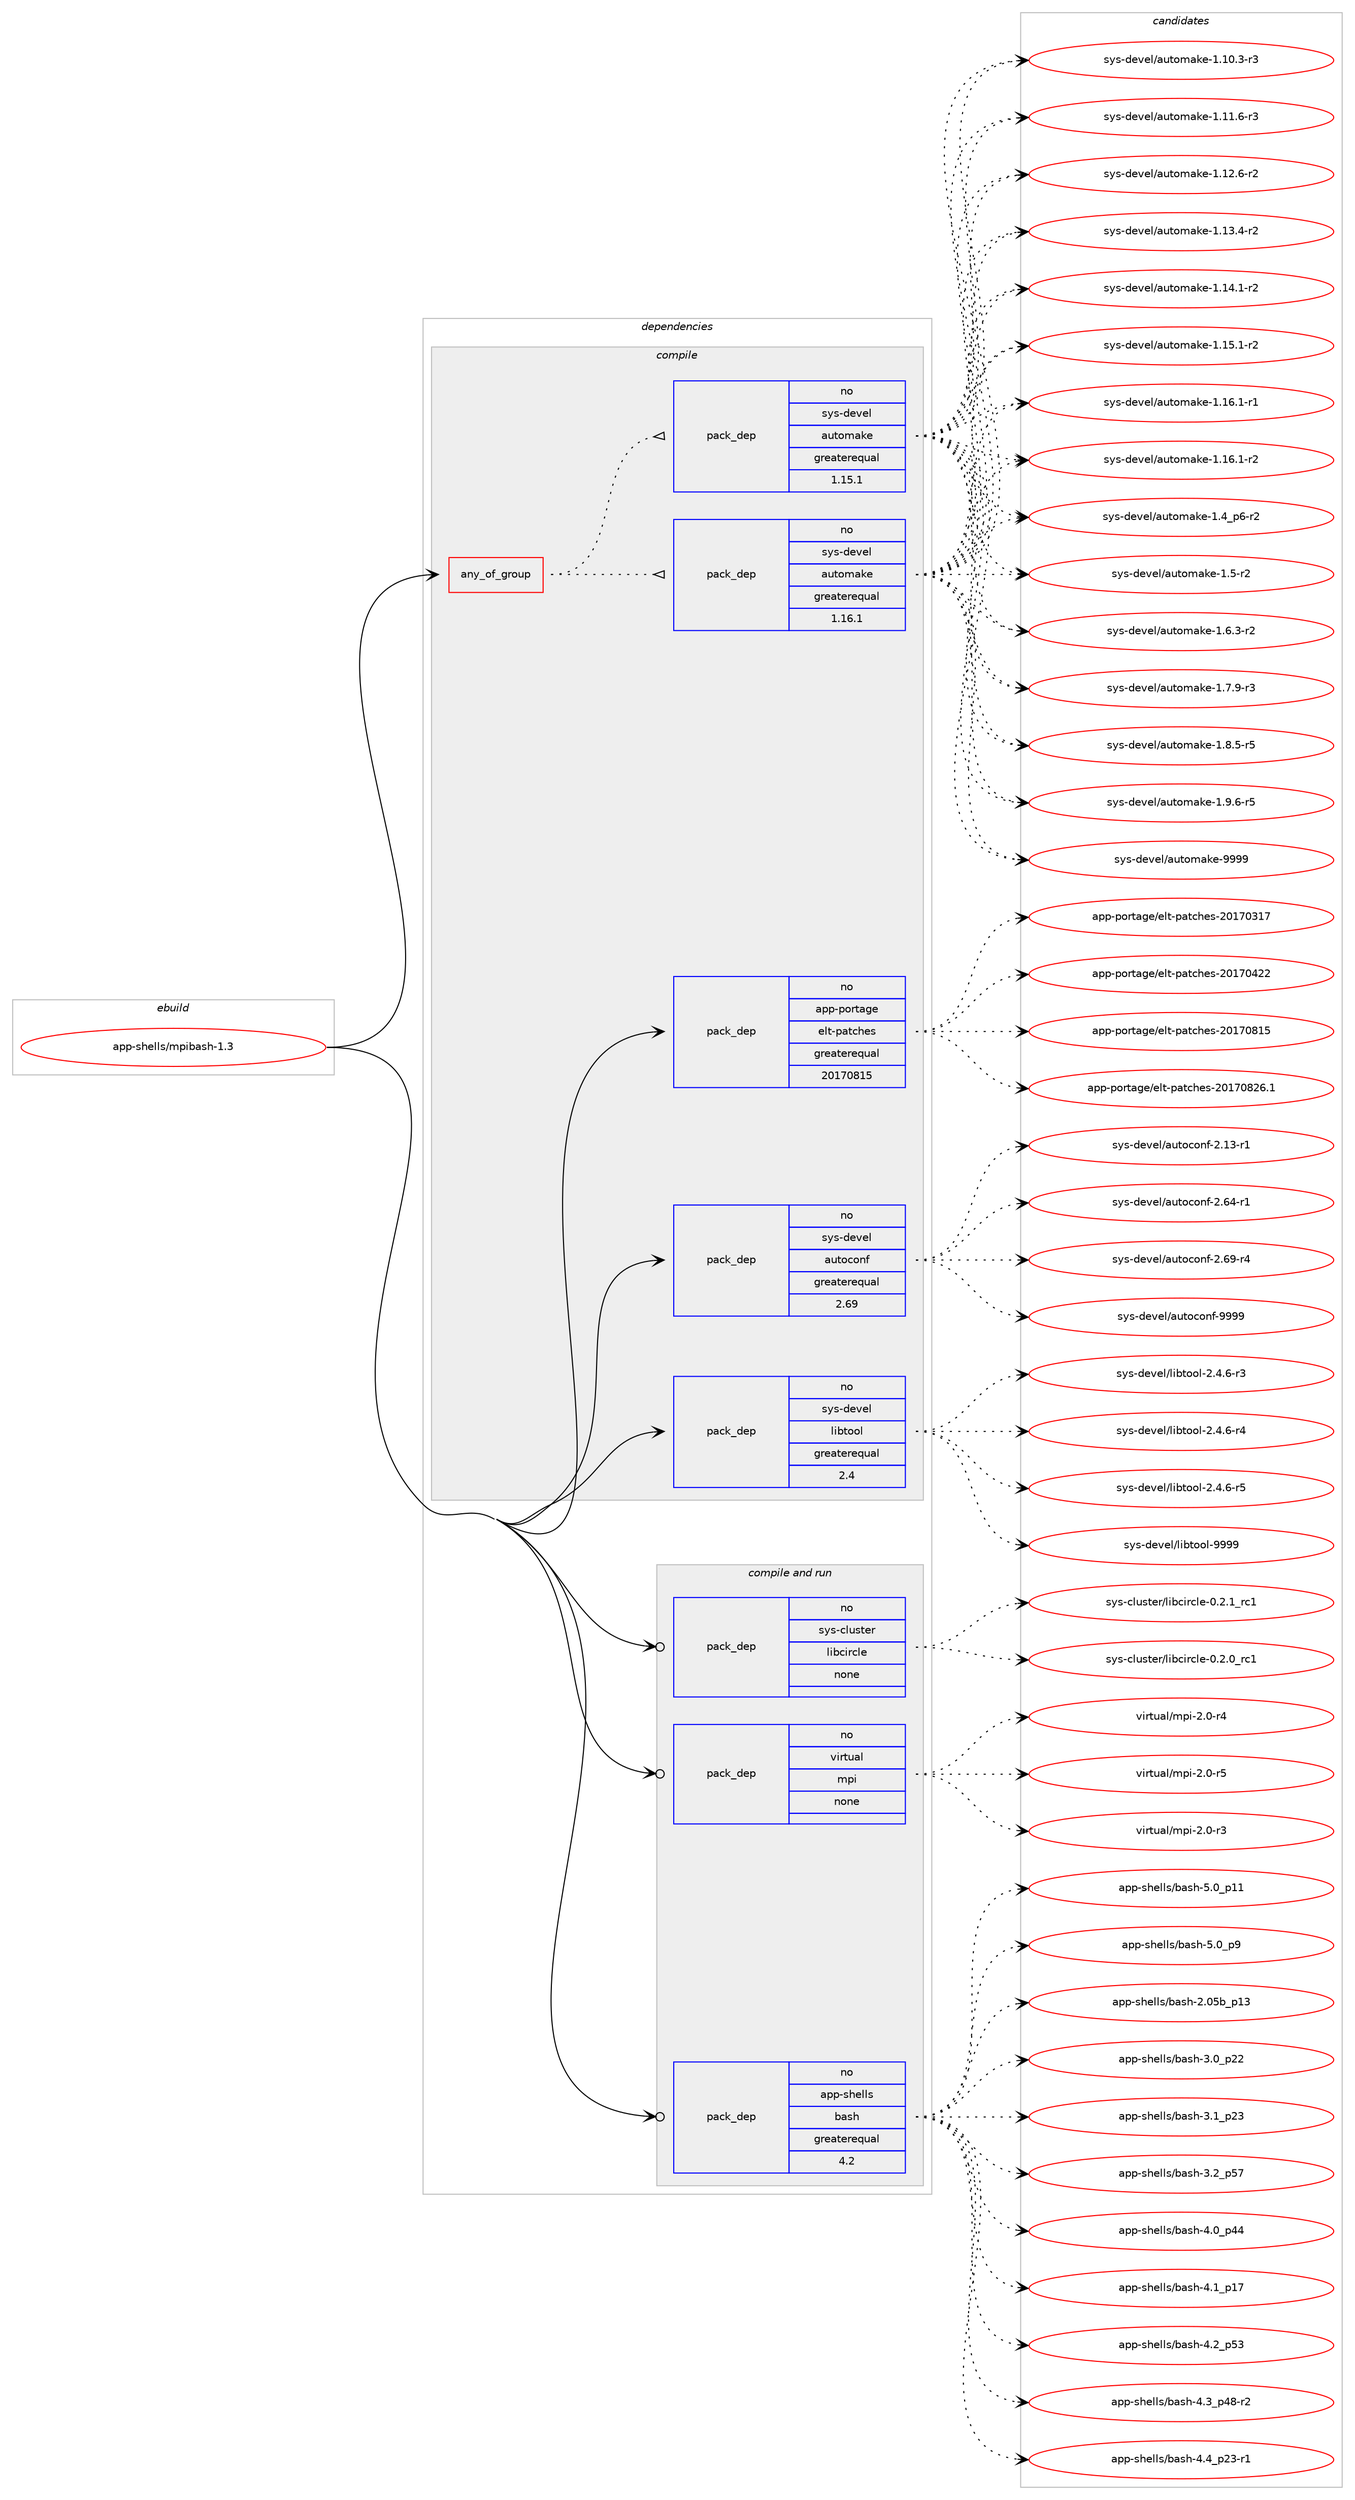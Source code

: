 digraph prolog {

# *************
# Graph options
# *************

newrank=true;
concentrate=true;
compound=true;
graph [rankdir=LR,fontname=Helvetica,fontsize=10,ranksep=1.5];#, ranksep=2.5, nodesep=0.2];
edge  [arrowhead=vee];
node  [fontname=Helvetica,fontsize=10];

# **********
# The ebuild
# **********

subgraph cluster_leftcol {
color=gray;
rank=same;
label=<<i>ebuild</i>>;
id [label="app-shells/mpibash-1.3", color=red, width=4, href="../app-shells/mpibash-1.3.svg"];
}

# ****************
# The dependencies
# ****************

subgraph cluster_midcol {
color=gray;
label=<<i>dependencies</i>>;
subgraph cluster_compile {
fillcolor="#eeeeee";
style=filled;
label=<<i>compile</i>>;
subgraph any8841 {
dependency507147 [label=<<TABLE BORDER="0" CELLBORDER="1" CELLSPACING="0" CELLPADDING="4"><TR><TD CELLPADDING="10">any_of_group</TD></TR></TABLE>>, shape=none, color=red];subgraph pack376905 {
dependency507148 [label=<<TABLE BORDER="0" CELLBORDER="1" CELLSPACING="0" CELLPADDING="4" WIDTH="220"><TR><TD ROWSPAN="6" CELLPADDING="30">pack_dep</TD></TR><TR><TD WIDTH="110">no</TD></TR><TR><TD>sys-devel</TD></TR><TR><TD>automake</TD></TR><TR><TD>greaterequal</TD></TR><TR><TD>1.16.1</TD></TR></TABLE>>, shape=none, color=blue];
}
dependency507147:e -> dependency507148:w [weight=20,style="dotted",arrowhead="oinv"];
subgraph pack376906 {
dependency507149 [label=<<TABLE BORDER="0" CELLBORDER="1" CELLSPACING="0" CELLPADDING="4" WIDTH="220"><TR><TD ROWSPAN="6" CELLPADDING="30">pack_dep</TD></TR><TR><TD WIDTH="110">no</TD></TR><TR><TD>sys-devel</TD></TR><TR><TD>automake</TD></TR><TR><TD>greaterequal</TD></TR><TR><TD>1.15.1</TD></TR></TABLE>>, shape=none, color=blue];
}
dependency507147:e -> dependency507149:w [weight=20,style="dotted",arrowhead="oinv"];
}
id:e -> dependency507147:w [weight=20,style="solid",arrowhead="vee"];
subgraph pack376907 {
dependency507150 [label=<<TABLE BORDER="0" CELLBORDER="1" CELLSPACING="0" CELLPADDING="4" WIDTH="220"><TR><TD ROWSPAN="6" CELLPADDING="30">pack_dep</TD></TR><TR><TD WIDTH="110">no</TD></TR><TR><TD>app-portage</TD></TR><TR><TD>elt-patches</TD></TR><TR><TD>greaterequal</TD></TR><TR><TD>20170815</TD></TR></TABLE>>, shape=none, color=blue];
}
id:e -> dependency507150:w [weight=20,style="solid",arrowhead="vee"];
subgraph pack376908 {
dependency507151 [label=<<TABLE BORDER="0" CELLBORDER="1" CELLSPACING="0" CELLPADDING="4" WIDTH="220"><TR><TD ROWSPAN="6" CELLPADDING="30">pack_dep</TD></TR><TR><TD WIDTH="110">no</TD></TR><TR><TD>sys-devel</TD></TR><TR><TD>autoconf</TD></TR><TR><TD>greaterequal</TD></TR><TR><TD>2.69</TD></TR></TABLE>>, shape=none, color=blue];
}
id:e -> dependency507151:w [weight=20,style="solid",arrowhead="vee"];
subgraph pack376909 {
dependency507152 [label=<<TABLE BORDER="0" CELLBORDER="1" CELLSPACING="0" CELLPADDING="4" WIDTH="220"><TR><TD ROWSPAN="6" CELLPADDING="30">pack_dep</TD></TR><TR><TD WIDTH="110">no</TD></TR><TR><TD>sys-devel</TD></TR><TR><TD>libtool</TD></TR><TR><TD>greaterequal</TD></TR><TR><TD>2.4</TD></TR></TABLE>>, shape=none, color=blue];
}
id:e -> dependency507152:w [weight=20,style="solid",arrowhead="vee"];
}
subgraph cluster_compileandrun {
fillcolor="#eeeeee";
style=filled;
label=<<i>compile and run</i>>;
subgraph pack376910 {
dependency507153 [label=<<TABLE BORDER="0" CELLBORDER="1" CELLSPACING="0" CELLPADDING="4" WIDTH="220"><TR><TD ROWSPAN="6" CELLPADDING="30">pack_dep</TD></TR><TR><TD WIDTH="110">no</TD></TR><TR><TD>app-shells</TD></TR><TR><TD>bash</TD></TR><TR><TD>greaterequal</TD></TR><TR><TD>4.2</TD></TR></TABLE>>, shape=none, color=blue];
}
id:e -> dependency507153:w [weight=20,style="solid",arrowhead="odotvee"];
subgraph pack376911 {
dependency507154 [label=<<TABLE BORDER="0" CELLBORDER="1" CELLSPACING="0" CELLPADDING="4" WIDTH="220"><TR><TD ROWSPAN="6" CELLPADDING="30">pack_dep</TD></TR><TR><TD WIDTH="110">no</TD></TR><TR><TD>sys-cluster</TD></TR><TR><TD>libcircle</TD></TR><TR><TD>none</TD></TR><TR><TD></TD></TR></TABLE>>, shape=none, color=blue];
}
id:e -> dependency507154:w [weight=20,style="solid",arrowhead="odotvee"];
subgraph pack376912 {
dependency507155 [label=<<TABLE BORDER="0" CELLBORDER="1" CELLSPACING="0" CELLPADDING="4" WIDTH="220"><TR><TD ROWSPAN="6" CELLPADDING="30">pack_dep</TD></TR><TR><TD WIDTH="110">no</TD></TR><TR><TD>virtual</TD></TR><TR><TD>mpi</TD></TR><TR><TD>none</TD></TR><TR><TD></TD></TR></TABLE>>, shape=none, color=blue];
}
id:e -> dependency507155:w [weight=20,style="solid",arrowhead="odotvee"];
}
subgraph cluster_run {
fillcolor="#eeeeee";
style=filled;
label=<<i>run</i>>;
}
}

# **************
# The candidates
# **************

subgraph cluster_choices {
rank=same;
color=gray;
label=<<i>candidates</i>>;

subgraph choice376905 {
color=black;
nodesep=1;
choice11512111545100101118101108479711711611110997107101454946494846514511451 [label="sys-devel/automake-1.10.3-r3", color=red, width=4,href="../sys-devel/automake-1.10.3-r3.svg"];
choice11512111545100101118101108479711711611110997107101454946494946544511451 [label="sys-devel/automake-1.11.6-r3", color=red, width=4,href="../sys-devel/automake-1.11.6-r3.svg"];
choice11512111545100101118101108479711711611110997107101454946495046544511450 [label="sys-devel/automake-1.12.6-r2", color=red, width=4,href="../sys-devel/automake-1.12.6-r2.svg"];
choice11512111545100101118101108479711711611110997107101454946495146524511450 [label="sys-devel/automake-1.13.4-r2", color=red, width=4,href="../sys-devel/automake-1.13.4-r2.svg"];
choice11512111545100101118101108479711711611110997107101454946495246494511450 [label="sys-devel/automake-1.14.1-r2", color=red, width=4,href="../sys-devel/automake-1.14.1-r2.svg"];
choice11512111545100101118101108479711711611110997107101454946495346494511450 [label="sys-devel/automake-1.15.1-r2", color=red, width=4,href="../sys-devel/automake-1.15.1-r2.svg"];
choice11512111545100101118101108479711711611110997107101454946495446494511449 [label="sys-devel/automake-1.16.1-r1", color=red, width=4,href="../sys-devel/automake-1.16.1-r1.svg"];
choice11512111545100101118101108479711711611110997107101454946495446494511450 [label="sys-devel/automake-1.16.1-r2", color=red, width=4,href="../sys-devel/automake-1.16.1-r2.svg"];
choice115121115451001011181011084797117116111109971071014549465295112544511450 [label="sys-devel/automake-1.4_p6-r2", color=red, width=4,href="../sys-devel/automake-1.4_p6-r2.svg"];
choice11512111545100101118101108479711711611110997107101454946534511450 [label="sys-devel/automake-1.5-r2", color=red, width=4,href="../sys-devel/automake-1.5-r2.svg"];
choice115121115451001011181011084797117116111109971071014549465446514511450 [label="sys-devel/automake-1.6.3-r2", color=red, width=4,href="../sys-devel/automake-1.6.3-r2.svg"];
choice115121115451001011181011084797117116111109971071014549465546574511451 [label="sys-devel/automake-1.7.9-r3", color=red, width=4,href="../sys-devel/automake-1.7.9-r3.svg"];
choice115121115451001011181011084797117116111109971071014549465646534511453 [label="sys-devel/automake-1.8.5-r5", color=red, width=4,href="../sys-devel/automake-1.8.5-r5.svg"];
choice115121115451001011181011084797117116111109971071014549465746544511453 [label="sys-devel/automake-1.9.6-r5", color=red, width=4,href="../sys-devel/automake-1.9.6-r5.svg"];
choice115121115451001011181011084797117116111109971071014557575757 [label="sys-devel/automake-9999", color=red, width=4,href="../sys-devel/automake-9999.svg"];
dependency507148:e -> choice11512111545100101118101108479711711611110997107101454946494846514511451:w [style=dotted,weight="100"];
dependency507148:e -> choice11512111545100101118101108479711711611110997107101454946494946544511451:w [style=dotted,weight="100"];
dependency507148:e -> choice11512111545100101118101108479711711611110997107101454946495046544511450:w [style=dotted,weight="100"];
dependency507148:e -> choice11512111545100101118101108479711711611110997107101454946495146524511450:w [style=dotted,weight="100"];
dependency507148:e -> choice11512111545100101118101108479711711611110997107101454946495246494511450:w [style=dotted,weight="100"];
dependency507148:e -> choice11512111545100101118101108479711711611110997107101454946495346494511450:w [style=dotted,weight="100"];
dependency507148:e -> choice11512111545100101118101108479711711611110997107101454946495446494511449:w [style=dotted,weight="100"];
dependency507148:e -> choice11512111545100101118101108479711711611110997107101454946495446494511450:w [style=dotted,weight="100"];
dependency507148:e -> choice115121115451001011181011084797117116111109971071014549465295112544511450:w [style=dotted,weight="100"];
dependency507148:e -> choice11512111545100101118101108479711711611110997107101454946534511450:w [style=dotted,weight="100"];
dependency507148:e -> choice115121115451001011181011084797117116111109971071014549465446514511450:w [style=dotted,weight="100"];
dependency507148:e -> choice115121115451001011181011084797117116111109971071014549465546574511451:w [style=dotted,weight="100"];
dependency507148:e -> choice115121115451001011181011084797117116111109971071014549465646534511453:w [style=dotted,weight="100"];
dependency507148:e -> choice115121115451001011181011084797117116111109971071014549465746544511453:w [style=dotted,weight="100"];
dependency507148:e -> choice115121115451001011181011084797117116111109971071014557575757:w [style=dotted,weight="100"];
}
subgraph choice376906 {
color=black;
nodesep=1;
choice11512111545100101118101108479711711611110997107101454946494846514511451 [label="sys-devel/automake-1.10.3-r3", color=red, width=4,href="../sys-devel/automake-1.10.3-r3.svg"];
choice11512111545100101118101108479711711611110997107101454946494946544511451 [label="sys-devel/automake-1.11.6-r3", color=red, width=4,href="../sys-devel/automake-1.11.6-r3.svg"];
choice11512111545100101118101108479711711611110997107101454946495046544511450 [label="sys-devel/automake-1.12.6-r2", color=red, width=4,href="../sys-devel/automake-1.12.6-r2.svg"];
choice11512111545100101118101108479711711611110997107101454946495146524511450 [label="sys-devel/automake-1.13.4-r2", color=red, width=4,href="../sys-devel/automake-1.13.4-r2.svg"];
choice11512111545100101118101108479711711611110997107101454946495246494511450 [label="sys-devel/automake-1.14.1-r2", color=red, width=4,href="../sys-devel/automake-1.14.1-r2.svg"];
choice11512111545100101118101108479711711611110997107101454946495346494511450 [label="sys-devel/automake-1.15.1-r2", color=red, width=4,href="../sys-devel/automake-1.15.1-r2.svg"];
choice11512111545100101118101108479711711611110997107101454946495446494511449 [label="sys-devel/automake-1.16.1-r1", color=red, width=4,href="../sys-devel/automake-1.16.1-r1.svg"];
choice11512111545100101118101108479711711611110997107101454946495446494511450 [label="sys-devel/automake-1.16.1-r2", color=red, width=4,href="../sys-devel/automake-1.16.1-r2.svg"];
choice115121115451001011181011084797117116111109971071014549465295112544511450 [label="sys-devel/automake-1.4_p6-r2", color=red, width=4,href="../sys-devel/automake-1.4_p6-r2.svg"];
choice11512111545100101118101108479711711611110997107101454946534511450 [label="sys-devel/automake-1.5-r2", color=red, width=4,href="../sys-devel/automake-1.5-r2.svg"];
choice115121115451001011181011084797117116111109971071014549465446514511450 [label="sys-devel/automake-1.6.3-r2", color=red, width=4,href="../sys-devel/automake-1.6.3-r2.svg"];
choice115121115451001011181011084797117116111109971071014549465546574511451 [label="sys-devel/automake-1.7.9-r3", color=red, width=4,href="../sys-devel/automake-1.7.9-r3.svg"];
choice115121115451001011181011084797117116111109971071014549465646534511453 [label="sys-devel/automake-1.8.5-r5", color=red, width=4,href="../sys-devel/automake-1.8.5-r5.svg"];
choice115121115451001011181011084797117116111109971071014549465746544511453 [label="sys-devel/automake-1.9.6-r5", color=red, width=4,href="../sys-devel/automake-1.9.6-r5.svg"];
choice115121115451001011181011084797117116111109971071014557575757 [label="sys-devel/automake-9999", color=red, width=4,href="../sys-devel/automake-9999.svg"];
dependency507149:e -> choice11512111545100101118101108479711711611110997107101454946494846514511451:w [style=dotted,weight="100"];
dependency507149:e -> choice11512111545100101118101108479711711611110997107101454946494946544511451:w [style=dotted,weight="100"];
dependency507149:e -> choice11512111545100101118101108479711711611110997107101454946495046544511450:w [style=dotted,weight="100"];
dependency507149:e -> choice11512111545100101118101108479711711611110997107101454946495146524511450:w [style=dotted,weight="100"];
dependency507149:e -> choice11512111545100101118101108479711711611110997107101454946495246494511450:w [style=dotted,weight="100"];
dependency507149:e -> choice11512111545100101118101108479711711611110997107101454946495346494511450:w [style=dotted,weight="100"];
dependency507149:e -> choice11512111545100101118101108479711711611110997107101454946495446494511449:w [style=dotted,weight="100"];
dependency507149:e -> choice11512111545100101118101108479711711611110997107101454946495446494511450:w [style=dotted,weight="100"];
dependency507149:e -> choice115121115451001011181011084797117116111109971071014549465295112544511450:w [style=dotted,weight="100"];
dependency507149:e -> choice11512111545100101118101108479711711611110997107101454946534511450:w [style=dotted,weight="100"];
dependency507149:e -> choice115121115451001011181011084797117116111109971071014549465446514511450:w [style=dotted,weight="100"];
dependency507149:e -> choice115121115451001011181011084797117116111109971071014549465546574511451:w [style=dotted,weight="100"];
dependency507149:e -> choice115121115451001011181011084797117116111109971071014549465646534511453:w [style=dotted,weight="100"];
dependency507149:e -> choice115121115451001011181011084797117116111109971071014549465746544511453:w [style=dotted,weight="100"];
dependency507149:e -> choice115121115451001011181011084797117116111109971071014557575757:w [style=dotted,weight="100"];
}
subgraph choice376907 {
color=black;
nodesep=1;
choice97112112451121111141169710310147101108116451129711699104101115455048495548514955 [label="app-portage/elt-patches-20170317", color=red, width=4,href="../app-portage/elt-patches-20170317.svg"];
choice97112112451121111141169710310147101108116451129711699104101115455048495548525050 [label="app-portage/elt-patches-20170422", color=red, width=4,href="../app-portage/elt-patches-20170422.svg"];
choice97112112451121111141169710310147101108116451129711699104101115455048495548564953 [label="app-portage/elt-patches-20170815", color=red, width=4,href="../app-portage/elt-patches-20170815.svg"];
choice971121124511211111411697103101471011081164511297116991041011154550484955485650544649 [label="app-portage/elt-patches-20170826.1", color=red, width=4,href="../app-portage/elt-patches-20170826.1.svg"];
dependency507150:e -> choice97112112451121111141169710310147101108116451129711699104101115455048495548514955:w [style=dotted,weight="100"];
dependency507150:e -> choice97112112451121111141169710310147101108116451129711699104101115455048495548525050:w [style=dotted,weight="100"];
dependency507150:e -> choice97112112451121111141169710310147101108116451129711699104101115455048495548564953:w [style=dotted,weight="100"];
dependency507150:e -> choice971121124511211111411697103101471011081164511297116991041011154550484955485650544649:w [style=dotted,weight="100"];
}
subgraph choice376908 {
color=black;
nodesep=1;
choice1151211154510010111810110847971171161119911111010245504649514511449 [label="sys-devel/autoconf-2.13-r1", color=red, width=4,href="../sys-devel/autoconf-2.13-r1.svg"];
choice1151211154510010111810110847971171161119911111010245504654524511449 [label="sys-devel/autoconf-2.64-r1", color=red, width=4,href="../sys-devel/autoconf-2.64-r1.svg"];
choice1151211154510010111810110847971171161119911111010245504654574511452 [label="sys-devel/autoconf-2.69-r4", color=red, width=4,href="../sys-devel/autoconf-2.69-r4.svg"];
choice115121115451001011181011084797117116111991111101024557575757 [label="sys-devel/autoconf-9999", color=red, width=4,href="../sys-devel/autoconf-9999.svg"];
dependency507151:e -> choice1151211154510010111810110847971171161119911111010245504649514511449:w [style=dotted,weight="100"];
dependency507151:e -> choice1151211154510010111810110847971171161119911111010245504654524511449:w [style=dotted,weight="100"];
dependency507151:e -> choice1151211154510010111810110847971171161119911111010245504654574511452:w [style=dotted,weight="100"];
dependency507151:e -> choice115121115451001011181011084797117116111991111101024557575757:w [style=dotted,weight="100"];
}
subgraph choice376909 {
color=black;
nodesep=1;
choice1151211154510010111810110847108105981161111111084550465246544511451 [label="sys-devel/libtool-2.4.6-r3", color=red, width=4,href="../sys-devel/libtool-2.4.6-r3.svg"];
choice1151211154510010111810110847108105981161111111084550465246544511452 [label="sys-devel/libtool-2.4.6-r4", color=red, width=4,href="../sys-devel/libtool-2.4.6-r4.svg"];
choice1151211154510010111810110847108105981161111111084550465246544511453 [label="sys-devel/libtool-2.4.6-r5", color=red, width=4,href="../sys-devel/libtool-2.4.6-r5.svg"];
choice1151211154510010111810110847108105981161111111084557575757 [label="sys-devel/libtool-9999", color=red, width=4,href="../sys-devel/libtool-9999.svg"];
dependency507152:e -> choice1151211154510010111810110847108105981161111111084550465246544511451:w [style=dotted,weight="100"];
dependency507152:e -> choice1151211154510010111810110847108105981161111111084550465246544511452:w [style=dotted,weight="100"];
dependency507152:e -> choice1151211154510010111810110847108105981161111111084550465246544511453:w [style=dotted,weight="100"];
dependency507152:e -> choice1151211154510010111810110847108105981161111111084557575757:w [style=dotted,weight="100"];
}
subgraph choice376910 {
color=black;
nodesep=1;
choice9711211245115104101108108115479897115104455046485398951124951 [label="app-shells/bash-2.05b_p13", color=red, width=4,href="../app-shells/bash-2.05b_p13.svg"];
choice971121124511510410110810811547989711510445514648951125050 [label="app-shells/bash-3.0_p22", color=red, width=4,href="../app-shells/bash-3.0_p22.svg"];
choice971121124511510410110810811547989711510445514649951125051 [label="app-shells/bash-3.1_p23", color=red, width=4,href="../app-shells/bash-3.1_p23.svg"];
choice971121124511510410110810811547989711510445514650951125355 [label="app-shells/bash-3.2_p57", color=red, width=4,href="../app-shells/bash-3.2_p57.svg"];
choice971121124511510410110810811547989711510445524648951125252 [label="app-shells/bash-4.0_p44", color=red, width=4,href="../app-shells/bash-4.0_p44.svg"];
choice971121124511510410110810811547989711510445524649951124955 [label="app-shells/bash-4.1_p17", color=red, width=4,href="../app-shells/bash-4.1_p17.svg"];
choice971121124511510410110810811547989711510445524650951125351 [label="app-shells/bash-4.2_p53", color=red, width=4,href="../app-shells/bash-4.2_p53.svg"];
choice9711211245115104101108108115479897115104455246519511252564511450 [label="app-shells/bash-4.3_p48-r2", color=red, width=4,href="../app-shells/bash-4.3_p48-r2.svg"];
choice9711211245115104101108108115479897115104455246529511250514511449 [label="app-shells/bash-4.4_p23-r1", color=red, width=4,href="../app-shells/bash-4.4_p23-r1.svg"];
choice971121124511510410110810811547989711510445534648951124949 [label="app-shells/bash-5.0_p11", color=red, width=4,href="../app-shells/bash-5.0_p11.svg"];
choice9711211245115104101108108115479897115104455346489511257 [label="app-shells/bash-5.0_p9", color=red, width=4,href="../app-shells/bash-5.0_p9.svg"];
dependency507153:e -> choice9711211245115104101108108115479897115104455046485398951124951:w [style=dotted,weight="100"];
dependency507153:e -> choice971121124511510410110810811547989711510445514648951125050:w [style=dotted,weight="100"];
dependency507153:e -> choice971121124511510410110810811547989711510445514649951125051:w [style=dotted,weight="100"];
dependency507153:e -> choice971121124511510410110810811547989711510445514650951125355:w [style=dotted,weight="100"];
dependency507153:e -> choice971121124511510410110810811547989711510445524648951125252:w [style=dotted,weight="100"];
dependency507153:e -> choice971121124511510410110810811547989711510445524649951124955:w [style=dotted,weight="100"];
dependency507153:e -> choice971121124511510410110810811547989711510445524650951125351:w [style=dotted,weight="100"];
dependency507153:e -> choice9711211245115104101108108115479897115104455246519511252564511450:w [style=dotted,weight="100"];
dependency507153:e -> choice9711211245115104101108108115479897115104455246529511250514511449:w [style=dotted,weight="100"];
dependency507153:e -> choice971121124511510410110810811547989711510445534648951124949:w [style=dotted,weight="100"];
dependency507153:e -> choice9711211245115104101108108115479897115104455346489511257:w [style=dotted,weight="100"];
}
subgraph choice376911 {
color=black;
nodesep=1;
choice115121115459910811711511610111447108105989910511499108101454846504648951149949 [label="sys-cluster/libcircle-0.2.0_rc1", color=red, width=4,href="../sys-cluster/libcircle-0.2.0_rc1.svg"];
choice115121115459910811711511610111447108105989910511499108101454846504649951149949 [label="sys-cluster/libcircle-0.2.1_rc1", color=red, width=4,href="../sys-cluster/libcircle-0.2.1_rc1.svg"];
dependency507154:e -> choice115121115459910811711511610111447108105989910511499108101454846504648951149949:w [style=dotted,weight="100"];
dependency507154:e -> choice115121115459910811711511610111447108105989910511499108101454846504649951149949:w [style=dotted,weight="100"];
}
subgraph choice376912 {
color=black;
nodesep=1;
choice1181051141161179710847109112105455046484511451 [label="virtual/mpi-2.0-r3", color=red, width=4,href="../virtual/mpi-2.0-r3.svg"];
choice1181051141161179710847109112105455046484511452 [label="virtual/mpi-2.0-r4", color=red, width=4,href="../virtual/mpi-2.0-r4.svg"];
choice1181051141161179710847109112105455046484511453 [label="virtual/mpi-2.0-r5", color=red, width=4,href="../virtual/mpi-2.0-r5.svg"];
dependency507155:e -> choice1181051141161179710847109112105455046484511451:w [style=dotted,weight="100"];
dependency507155:e -> choice1181051141161179710847109112105455046484511452:w [style=dotted,weight="100"];
dependency507155:e -> choice1181051141161179710847109112105455046484511453:w [style=dotted,weight="100"];
}
}

}
